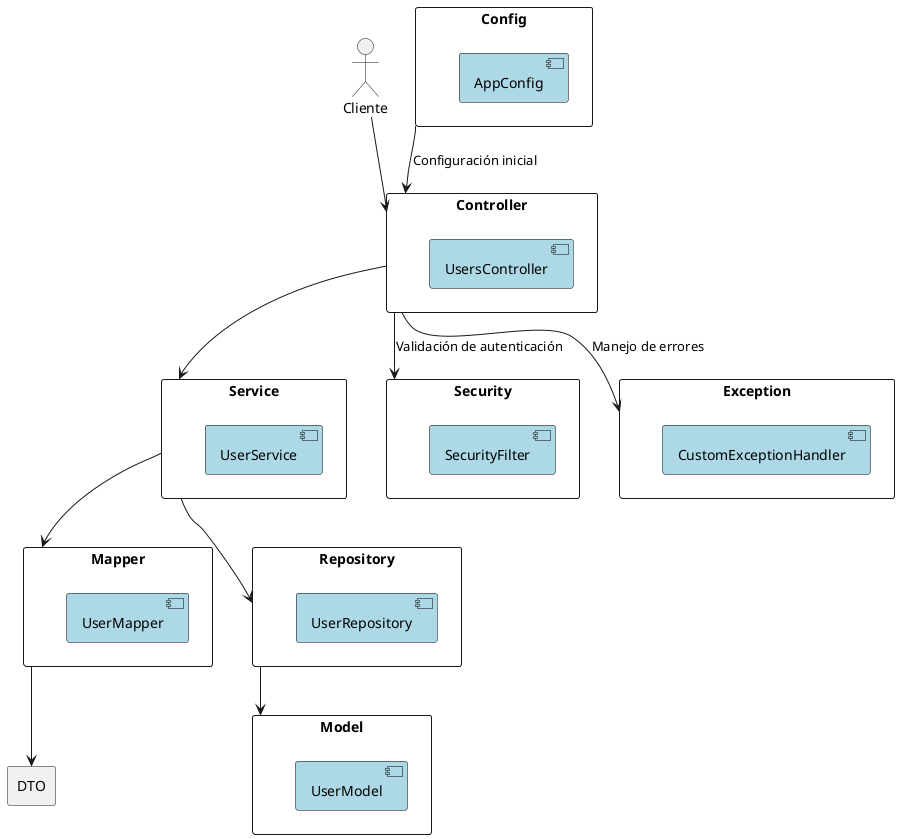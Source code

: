 @startuml
!define RECTANGLE_COLOR #ADD8E6

skinparam component {
    BackgroundColor RECTANGLE_COLOR
    BorderColor Black
}

actor Cliente

rectangle Controller {
    [UsersController]
}

rectangle Service {
    [UserService]
}

rectangle Mapper {
    [UserMapper]
}

rectangle DTO {
}

rectangle Repository {
    [UserRepository]
}

rectangle Model {
    [UserModel]
}

rectangle Config {
    [AppConfig]
}

rectangle Security {
    [SecurityFilter]
}

rectangle Exception {
    [CustomExceptionHandler]
}

Cliente --> Controller
Controller --> Service
Service --> Mapper
Mapper --> DTO
Service --> Repository
Repository --> Model
Controller --> Exception : Manejo de errores
Controller --> Security : Validación de autenticación
Config --> Controller : Configuración inicial
@enduml